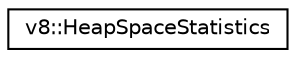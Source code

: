 digraph "Graphical Class Hierarchy"
{
  edge [fontname="Helvetica",fontsize="10",labelfontname="Helvetica",labelfontsize="10"];
  node [fontname="Helvetica",fontsize="10",shape=record];
  rankdir="LR";
  Node1 [label="v8::HeapSpaceStatistics",height=0.2,width=0.4,color="black", fillcolor="white", style="filled",URL="$classv8_1_1HeapSpaceStatistics.html"];
}
